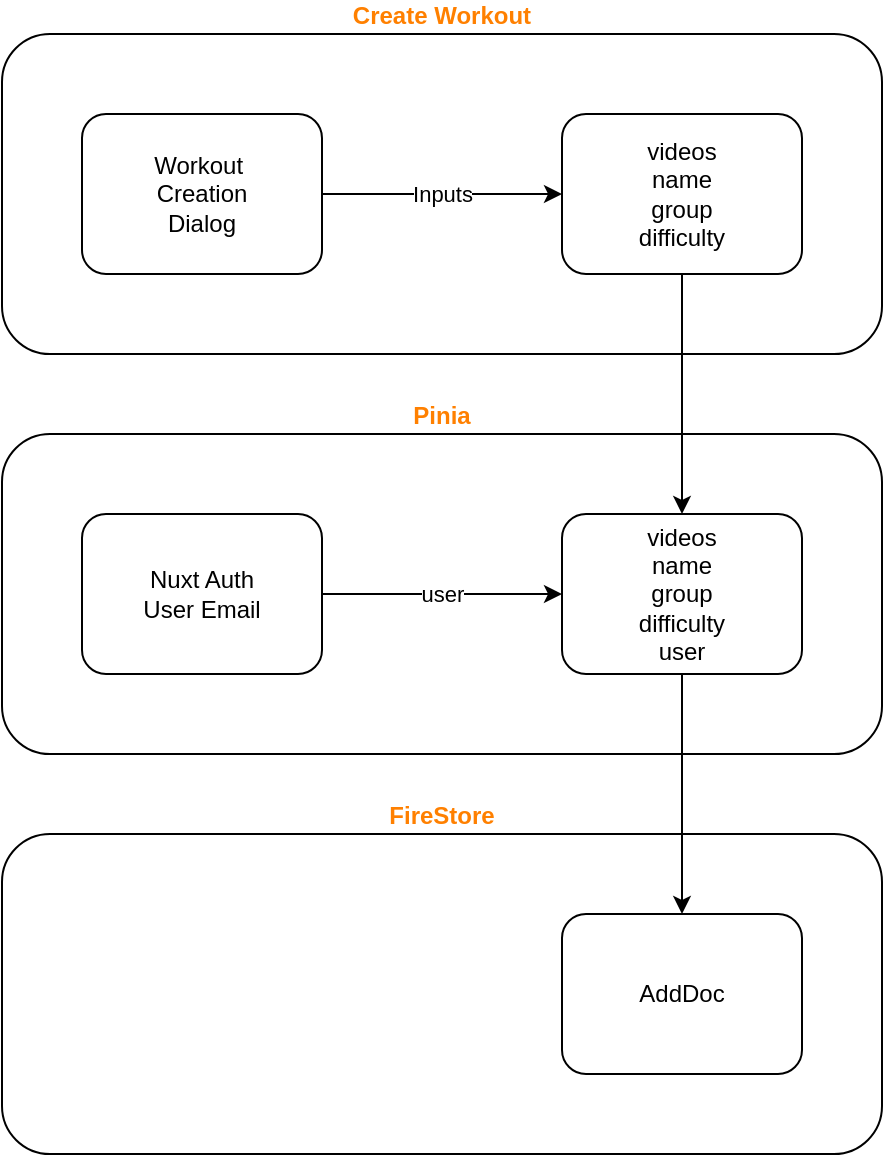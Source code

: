 <mxfile>
    <diagram id="LAMJo5GpRKi7NgDTNLat" name="Page-1">
        <mxGraphModel dx="1062" dy="825" grid="1" gridSize="10" guides="1" tooltips="1" connect="1" arrows="1" fold="1" page="1" pageScale="1" pageWidth="827" pageHeight="1169" math="0" shadow="0">
            <root>
                <mxCell id="0"/>
                <mxCell id="1" parent="0"/>
                <mxCell id="14" value="&lt;font color=&quot;#ff8000&quot;&gt;&lt;b&gt;Pinia&lt;/b&gt;&lt;/font&gt;" style="rounded=1;whiteSpace=wrap;html=1;align=center;labelPosition=center;verticalLabelPosition=top;verticalAlign=bottom;" vertex="1" parent="1">
                    <mxGeometry x="200" y="280" width="440" height="160" as="geometry"/>
                </mxCell>
                <mxCell id="12" value="&lt;div style=&quot;&quot;&gt;&lt;span style=&quot;background-color: initial;&quot;&gt;&lt;b&gt;&lt;font color=&quot;#ff8000&quot;&gt;Create Workout&lt;/font&gt;&lt;/b&gt;&lt;/span&gt;&lt;/div&gt;" style="rounded=1;whiteSpace=wrap;html=1;align=center;labelPosition=center;verticalLabelPosition=top;verticalAlign=bottom;horizontal=1;" vertex="1" parent="1">
                    <mxGeometry x="200" y="80" width="440" height="160" as="geometry"/>
                </mxCell>
                <mxCell id="2" value="Nuxt Auth&lt;br&gt;User Email" style="rounded=1;whiteSpace=wrap;html=1;" vertex="1" parent="1">
                    <mxGeometry x="240" y="320" width="120" height="80" as="geometry"/>
                </mxCell>
                <mxCell id="3" value="Workout&amp;nbsp;&lt;br&gt;Creation&lt;br&gt;Dialog" style="rounded=1;whiteSpace=wrap;html=1;" vertex="1" parent="1">
                    <mxGeometry x="240" y="120" width="120" height="80" as="geometry"/>
                </mxCell>
                <mxCell id="4" value="videos&lt;br&gt;name&lt;br&gt;group&lt;br&gt;difficulty" style="rounded=1;whiteSpace=wrap;html=1;align=center;" vertex="1" parent="1">
                    <mxGeometry x="480" y="120" width="120" height="80" as="geometry"/>
                </mxCell>
                <mxCell id="6" value="" style="endArrow=classic;html=1;entryX=0;entryY=0.5;entryDx=0;entryDy=0;exitX=1;exitY=0.5;exitDx=0;exitDy=0;" edge="1" parent="1" source="2" target="16">
                    <mxGeometry relative="1" as="geometry">
                        <mxPoint x="390" y="260" as="sourcePoint"/>
                        <mxPoint x="510" y="380" as="targetPoint"/>
                    </mxGeometry>
                </mxCell>
                <mxCell id="7" value="user" style="edgeLabel;resizable=0;html=1;align=center;verticalAlign=middle;" connectable="0" vertex="1" parent="6">
                    <mxGeometry relative="1" as="geometry"/>
                </mxCell>
                <mxCell id="21" value="&lt;font color=&quot;#ff8000&quot;&gt;&lt;b&gt;FireStore&lt;br&gt;&lt;/b&gt;&lt;/font&gt;" style="rounded=1;whiteSpace=wrap;html=1;align=center;labelPosition=center;verticalLabelPosition=top;verticalAlign=bottom;" vertex="1" parent="1">
                    <mxGeometry x="200" y="480" width="440" height="160" as="geometry"/>
                </mxCell>
                <mxCell id="9" value="" style="endArrow=classic;html=1;exitX=1;exitY=0.5;exitDx=0;exitDy=0;entryX=0;entryY=0.5;entryDx=0;entryDy=0;" edge="1" parent="1" source="3" target="4">
                    <mxGeometry relative="1" as="geometry">
                        <mxPoint x="410" y="380" as="sourcePoint"/>
                        <mxPoint x="510" y="380" as="targetPoint"/>
                    </mxGeometry>
                </mxCell>
                <mxCell id="10" value="Inputs" style="edgeLabel;resizable=0;html=1;align=center;verticalAlign=middle;" connectable="0" vertex="1" parent="9">
                    <mxGeometry relative="1" as="geometry"/>
                </mxCell>
                <mxCell id="24" style="edgeStyle=none;html=1;entryX=0.5;entryY=0;entryDx=0;entryDy=0;fontColor=#FF8000;" edge="1" parent="1" source="16" target="23">
                    <mxGeometry relative="1" as="geometry"/>
                </mxCell>
                <mxCell id="16" value="videos&lt;br&gt;name&lt;br&gt;group&lt;br&gt;difficulty&lt;br&gt;user" style="rounded=1;whiteSpace=wrap;html=1;gradientColor=none;" vertex="1" parent="1">
                    <mxGeometry x="480" y="320" width="120" height="80" as="geometry"/>
                </mxCell>
                <mxCell id="18" value="" style="endArrow=classic;html=1;fontColor=#FF8000;exitX=0.5;exitY=1;exitDx=0;exitDy=0;entryX=0.5;entryY=0;entryDx=0;entryDy=0;" edge="1" parent="1" source="4" target="16">
                    <mxGeometry width="50" height="50" relative="1" as="geometry">
                        <mxPoint x="440" y="400" as="sourcePoint"/>
                        <mxPoint x="490" y="350" as="targetPoint"/>
                    </mxGeometry>
                </mxCell>
                <mxCell id="23" value="AddDoc" style="rounded=1;whiteSpace=wrap;html=1;" vertex="1" parent="1">
                    <mxGeometry x="480" y="520" width="120" height="80" as="geometry"/>
                </mxCell>
            </root>
        </mxGraphModel>
    </diagram>
</mxfile>